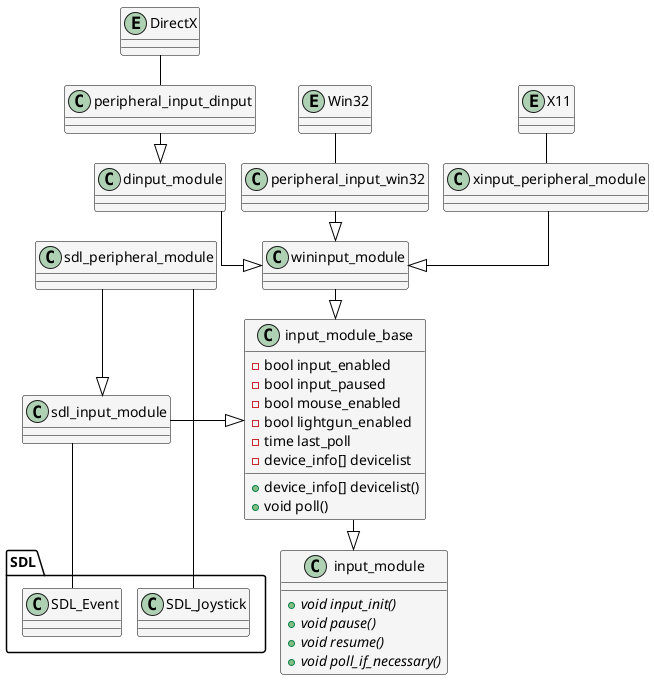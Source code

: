 @startuml
skinparam Shadowing false
skinparam LineType ortho
skinparam ArrowColor black
skinparam nodesep 15
skinparam ranksep 30

skinparam class {
    BackgroundColor WhiteSmoke
    BorderColor black
}


entity X11
entity Win32
entity DirectX
	
package SDL {
	class SDL_Joystick
	class SDL_Event		
}

class input_module {
	{abstract} +void input_init()
	{abstract} +void pause()
	{abstract} +void resume()
	{abstract} +void poll_if_necessary()
}

class input_module_base {
	-bool input_enabled
	-bool input_paused
	-bool mouse_enabled
	-bool lightgun_enabled
	-time last_poll
	-device_info[] devicelist
	
	+device_info[] devicelist()	
	+void poll()	
}

input_module_base --|> input_module

wininput_module --|> input_module_base

dinput_module --|> wininput_module

peripheral_input_dinput --|> dinput_module

sdl_peripheral_module -- SDL_Joystick
sdl_input_module -- SDL_Event

sdl_input_module -r-|> input_module_base

sdl_peripheral_module --|> sdl_input_module

peripheral_input_win32 --|> wininput_module

xinput_peripheral_module --|> wininput_module


xinput_peripheral_module -u- X11
peripheral_input_win32 -u- Win32
peripheral_input_dinput -u- DirectX
@enduml
